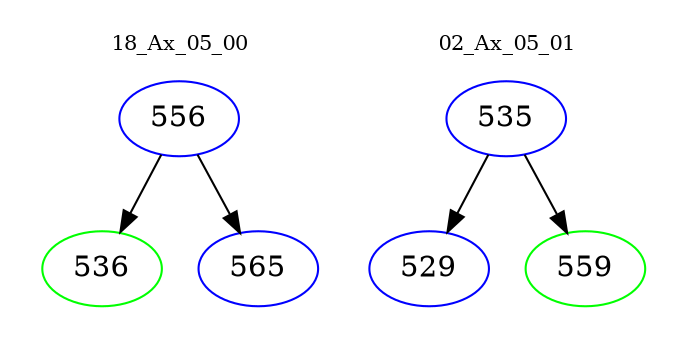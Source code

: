 digraph{
subgraph cluster_0 {
color = white
label = "18_Ax_05_00";
fontsize=10;
T0_556 [label="556", color="blue"]
T0_556 -> T0_536 [color="black"]
T0_536 [label="536", color="green"]
T0_556 -> T0_565 [color="black"]
T0_565 [label="565", color="blue"]
}
subgraph cluster_1 {
color = white
label = "02_Ax_05_01";
fontsize=10;
T1_535 [label="535", color="blue"]
T1_535 -> T1_529 [color="black"]
T1_529 [label="529", color="blue"]
T1_535 -> T1_559 [color="black"]
T1_559 [label="559", color="green"]
}
}
